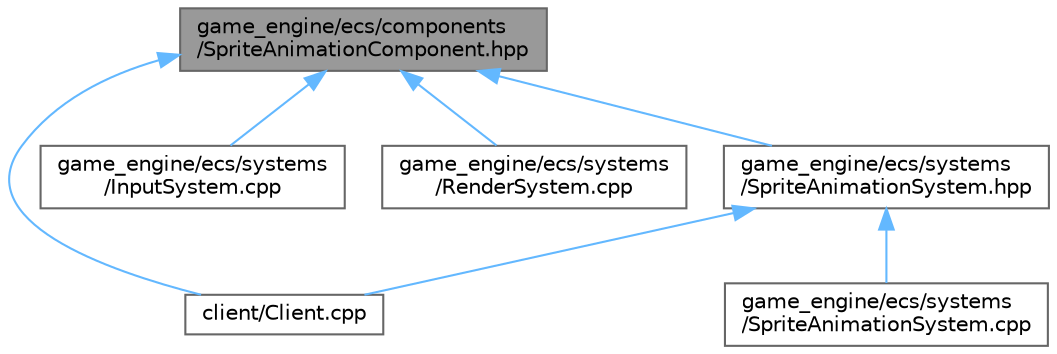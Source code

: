 digraph "game_engine/ecs/components/SpriteAnimationComponent.hpp"
{
 // LATEX_PDF_SIZE
  bgcolor="transparent";
  edge [fontname=Helvetica,fontsize=10,labelfontname=Helvetica,labelfontsize=10];
  node [fontname=Helvetica,fontsize=10,shape=box,height=0.2,width=0.4];
  Node1 [id="Node000001",label="game_engine/ecs/components\l/SpriteAnimationComponent.hpp",height=0.2,width=0.4,color="gray40", fillcolor="grey60", style="filled", fontcolor="black",tooltip=" "];
  Node1 -> Node2 [id="edge7_Node000001_Node000002",dir="back",color="steelblue1",style="solid",tooltip=" "];
  Node2 [id="Node000002",label="client/Client.cpp",height=0.2,width=0.4,color="grey40", fillcolor="white", style="filled",URL="$_client_8cpp.html",tooltip=" "];
  Node1 -> Node3 [id="edge8_Node000001_Node000003",dir="back",color="steelblue1",style="solid",tooltip=" "];
  Node3 [id="Node000003",label="game_engine/ecs/systems\l/InputSystem.cpp",height=0.2,width=0.4,color="grey40", fillcolor="white", style="filled",URL="$_input_system_8cpp.html",tooltip=" "];
  Node1 -> Node4 [id="edge9_Node000001_Node000004",dir="back",color="steelblue1",style="solid",tooltip=" "];
  Node4 [id="Node000004",label="game_engine/ecs/systems\l/RenderSystem.cpp",height=0.2,width=0.4,color="grey40", fillcolor="white", style="filled",URL="$_render_system_8cpp.html",tooltip=" "];
  Node1 -> Node5 [id="edge10_Node000001_Node000005",dir="back",color="steelblue1",style="solid",tooltip=" "];
  Node5 [id="Node000005",label="game_engine/ecs/systems\l/SpriteAnimationSystem.hpp",height=0.2,width=0.4,color="grey40", fillcolor="white", style="filled",URL="$_sprite_animation_system_8hpp.html",tooltip=" "];
  Node5 -> Node2 [id="edge11_Node000005_Node000002",dir="back",color="steelblue1",style="solid",tooltip=" "];
  Node5 -> Node6 [id="edge12_Node000005_Node000006",dir="back",color="steelblue1",style="solid",tooltip=" "];
  Node6 [id="Node000006",label="game_engine/ecs/systems\l/SpriteAnimationSystem.cpp",height=0.2,width=0.4,color="grey40", fillcolor="white", style="filled",URL="$_sprite_animation_system_8cpp.html",tooltip=" "];
}
